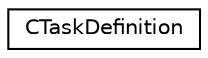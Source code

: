 digraph "Graphical Class Hierarchy"
{
 // LATEX_PDF_SIZE
  edge [fontname="Helvetica",fontsize="10",labelfontname="Helvetica",labelfontsize="10"];
  node [fontname="Helvetica",fontsize="10",shape=record];
  rankdir="LR";
  Node0 [label="CTaskDefinition",height=0.2,width=0.4,color="black", fillcolor="white", style="filled",URL="$classCTaskDefinition.html",tooltip="Class for defining a task to be carried out."];
}

